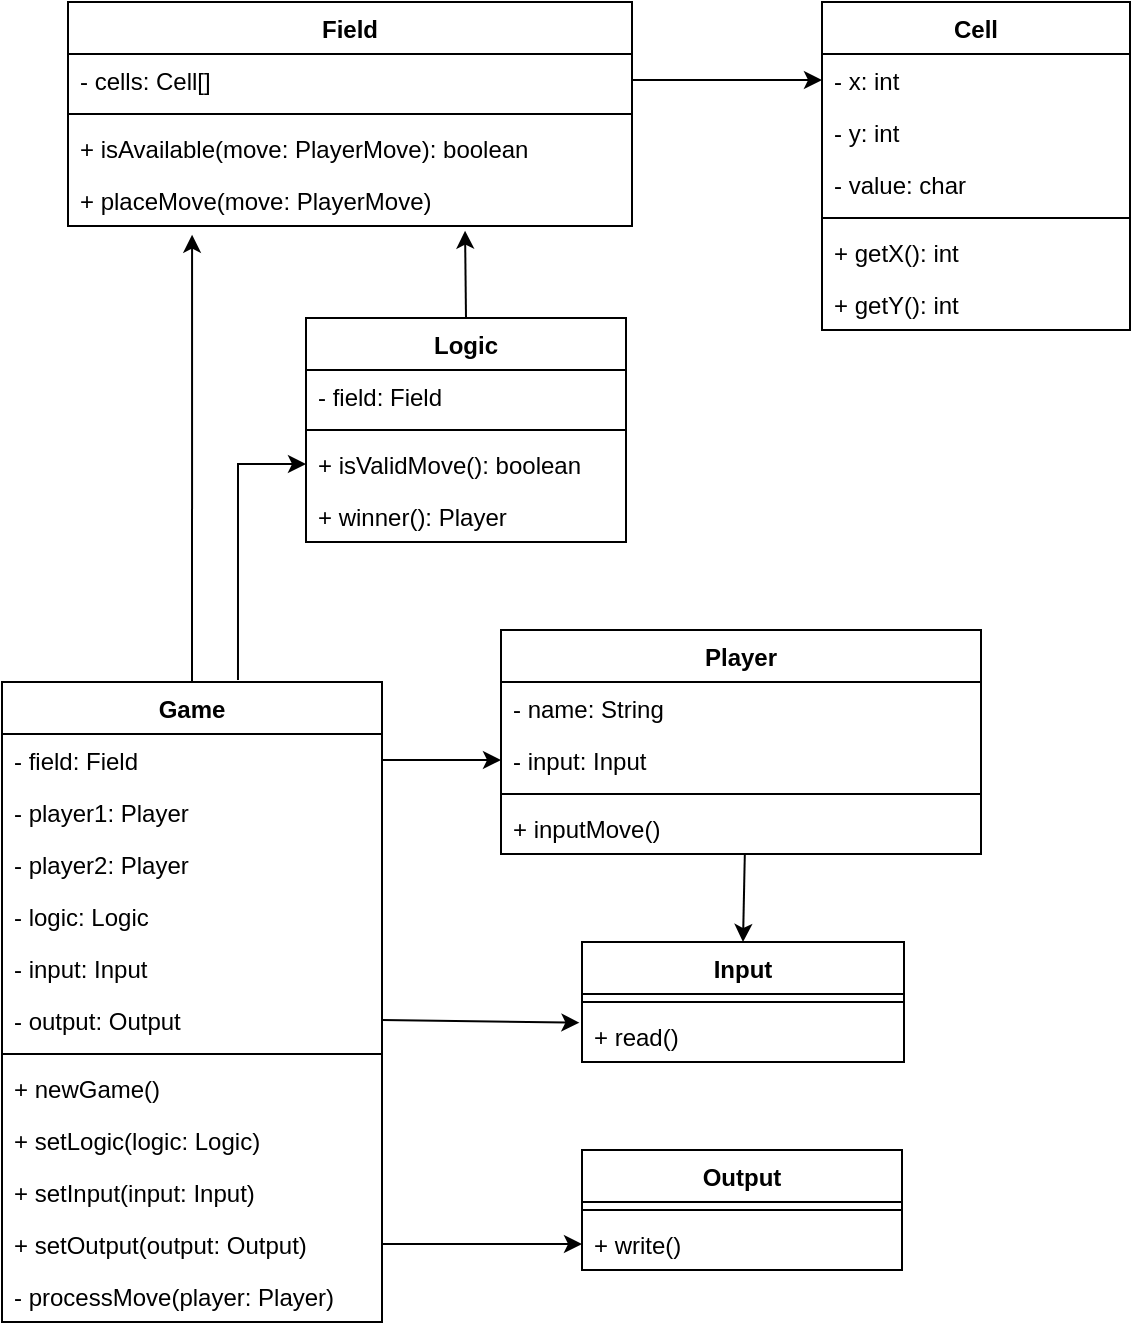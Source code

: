 <mxfile version="20.4.0" type="device"><diagram id="PmPBY53Cec71ElZvBxA_" name="Page-1"><mxGraphModel dx="1206" dy="1079" grid="1" gridSize="10" guides="1" tooltips="1" connect="1" arrows="1" fold="1" page="1" pageScale="1" pageWidth="850" pageHeight="1100" math="0" shadow="0"><root><mxCell id="0"/><mxCell id="1" parent="0"/><mxCell id="ka0JBH1UFYr0RiGum2IC-1" value="Game" style="swimlane;fontStyle=1;align=center;verticalAlign=top;childLayout=stackLayout;horizontal=1;startSize=26;horizontalStack=0;resizeParent=1;resizeParentMax=0;resizeLast=0;collapsible=1;marginBottom=0;" parent="1" vertex="1"><mxGeometry x="50" y="380" width="190" height="320" as="geometry"/></mxCell><mxCell id="ka0JBH1UFYr0RiGum2IC-2" value="- field: Field&#10;" style="text;strokeColor=none;fillColor=none;align=left;verticalAlign=top;spacingLeft=4;spacingRight=4;overflow=hidden;rotatable=0;points=[[0,0.5],[1,0.5]];portConstraint=eastwest;" parent="ka0JBH1UFYr0RiGum2IC-1" vertex="1"><mxGeometry y="26" width="190" height="26" as="geometry"/></mxCell><mxCell id="ka0JBH1UFYr0RiGum2IC-5" value="- player1: Player" style="text;strokeColor=none;fillColor=none;align=left;verticalAlign=top;spacingLeft=4;spacingRight=4;overflow=hidden;rotatable=0;points=[[0,0.5],[1,0.5]];portConstraint=eastwest;" parent="ka0JBH1UFYr0RiGum2IC-1" vertex="1"><mxGeometry y="52" width="190" height="26" as="geometry"/></mxCell><mxCell id="ka0JBH1UFYr0RiGum2IC-6" value="- player2: Player" style="text;strokeColor=none;fillColor=none;align=left;verticalAlign=top;spacingLeft=4;spacingRight=4;overflow=hidden;rotatable=0;points=[[0,0.5],[1,0.5]];portConstraint=eastwest;" parent="ka0JBH1UFYr0RiGum2IC-1" vertex="1"><mxGeometry y="78" width="190" height="26" as="geometry"/></mxCell><mxCell id="e6NO2As5nHi3vsxfzFCd-17" value="- logic: Logic" style="text;strokeColor=none;fillColor=none;align=left;verticalAlign=top;spacingLeft=4;spacingRight=4;overflow=hidden;rotatable=0;points=[[0,0.5],[1,0.5]];portConstraint=eastwest;" vertex="1" parent="ka0JBH1UFYr0RiGum2IC-1"><mxGeometry y="104" width="190" height="26" as="geometry"/></mxCell><mxCell id="e6NO2As5nHi3vsxfzFCd-18" value="- input: Input" style="text;strokeColor=none;fillColor=none;align=left;verticalAlign=top;spacingLeft=4;spacingRight=4;overflow=hidden;rotatable=0;points=[[0,0.5],[1,0.5]];portConstraint=eastwest;" vertex="1" parent="ka0JBH1UFYr0RiGum2IC-1"><mxGeometry y="130" width="190" height="26" as="geometry"/></mxCell><mxCell id="e6NO2As5nHi3vsxfzFCd-19" value="- output: Output" style="text;strokeColor=none;fillColor=none;align=left;verticalAlign=top;spacingLeft=4;spacingRight=4;overflow=hidden;rotatable=0;points=[[0,0.5],[1,0.5]];portConstraint=eastwest;" vertex="1" parent="ka0JBH1UFYr0RiGum2IC-1"><mxGeometry y="156" width="190" height="26" as="geometry"/></mxCell><mxCell id="ka0JBH1UFYr0RiGum2IC-3" value="" style="line;strokeWidth=1;fillColor=none;align=left;verticalAlign=middle;spacingTop=-1;spacingLeft=3;spacingRight=3;rotatable=0;labelPosition=right;points=[];portConstraint=eastwest;strokeColor=inherit;" parent="ka0JBH1UFYr0RiGum2IC-1" vertex="1"><mxGeometry y="182" width="190" height="8" as="geometry"/></mxCell><mxCell id="ka0JBH1UFYr0RiGum2IC-4" value="+ newGame()" style="text;strokeColor=none;fillColor=none;align=left;verticalAlign=top;spacingLeft=4;spacingRight=4;overflow=hidden;rotatable=0;points=[[0,0.5],[1,0.5]];portConstraint=eastwest;" parent="ka0JBH1UFYr0RiGum2IC-1" vertex="1"><mxGeometry y="190" width="190" height="26" as="geometry"/></mxCell><mxCell id="e6NO2As5nHi3vsxfzFCd-15" value="+ setLogic(logic: Logic)" style="text;strokeColor=none;fillColor=none;align=left;verticalAlign=top;spacingLeft=4;spacingRight=4;overflow=hidden;rotatable=0;points=[[0,0.5],[1,0.5]];portConstraint=eastwest;" vertex="1" parent="ka0JBH1UFYr0RiGum2IC-1"><mxGeometry y="216" width="190" height="26" as="geometry"/></mxCell><mxCell id="e6NO2As5nHi3vsxfzFCd-20" value="+ setInput(input: Input)" style="text;strokeColor=none;fillColor=none;align=left;verticalAlign=top;spacingLeft=4;spacingRight=4;overflow=hidden;rotatable=0;points=[[0,0.5],[1,0.5]];portConstraint=eastwest;" vertex="1" parent="ka0JBH1UFYr0RiGum2IC-1"><mxGeometry y="242" width="190" height="26" as="geometry"/></mxCell><mxCell id="e6NO2As5nHi3vsxfzFCd-21" value="+ setOutput(output: Output)" style="text;strokeColor=none;fillColor=none;align=left;verticalAlign=top;spacingLeft=4;spacingRight=4;overflow=hidden;rotatable=0;points=[[0,0.5],[1,0.5]];portConstraint=eastwest;" vertex="1" parent="ka0JBH1UFYr0RiGum2IC-1"><mxGeometry y="268" width="190" height="26" as="geometry"/></mxCell><mxCell id="ka0JBH1UFYr0RiGum2IC-8" value="- processMove(player: Player)" style="text;strokeColor=none;fillColor=none;align=left;verticalAlign=top;spacingLeft=4;spacingRight=4;overflow=hidden;rotatable=0;points=[[0,0.5],[1,0.5]];portConstraint=eastwest;" parent="ka0JBH1UFYr0RiGum2IC-1" vertex="1"><mxGeometry y="294" width="190" height="26" as="geometry"/></mxCell><mxCell id="ka0JBH1UFYr0RiGum2IC-9" value="Field" style="swimlane;fontStyle=1;align=center;verticalAlign=top;childLayout=stackLayout;horizontal=1;startSize=26;horizontalStack=0;resizeParent=1;resizeParentMax=0;resizeLast=0;collapsible=1;marginBottom=0;" parent="1" vertex="1"><mxGeometry x="83" y="40" width="282" height="112" as="geometry"/></mxCell><mxCell id="ka0JBH1UFYr0RiGum2IC-10" value="- cells: Cell[]" style="text;strokeColor=none;fillColor=none;align=left;verticalAlign=top;spacingLeft=4;spacingRight=4;overflow=hidden;rotatable=0;points=[[0,0.5],[1,0.5]];portConstraint=eastwest;" parent="ka0JBH1UFYr0RiGum2IC-9" vertex="1"><mxGeometry y="26" width="282" height="26" as="geometry"/></mxCell><mxCell id="ka0JBH1UFYr0RiGum2IC-11" value="" style="line;strokeWidth=1;fillColor=none;align=left;verticalAlign=middle;spacingTop=-1;spacingLeft=3;spacingRight=3;rotatable=0;labelPosition=right;points=[];portConstraint=eastwest;strokeColor=inherit;" parent="ka0JBH1UFYr0RiGum2IC-9" vertex="1"><mxGeometry y="52" width="282" height="8" as="geometry"/></mxCell><mxCell id="ka0JBH1UFYr0RiGum2IC-12" value="+ isAvailable(move: PlayerMove): boolean" style="text;strokeColor=none;fillColor=none;align=left;verticalAlign=top;spacingLeft=4;spacingRight=4;overflow=hidden;rotatable=0;points=[[0,0.5],[1,0.5]];portConstraint=eastwest;" parent="ka0JBH1UFYr0RiGum2IC-9" vertex="1"><mxGeometry y="60" width="282" height="26" as="geometry"/></mxCell><mxCell id="ka0JBH1UFYr0RiGum2IC-13" value="+ placeMove(move: PlayerMove)" style="text;strokeColor=none;fillColor=none;align=left;verticalAlign=top;spacingLeft=4;spacingRight=4;overflow=hidden;rotatable=0;points=[[0,0.5],[1,0.5]];portConstraint=eastwest;" parent="ka0JBH1UFYr0RiGum2IC-9" vertex="1"><mxGeometry y="86" width="282" height="26" as="geometry"/></mxCell><mxCell id="ka0JBH1UFYr0RiGum2IC-14" value="Cell" style="swimlane;fontStyle=1;align=center;verticalAlign=top;childLayout=stackLayout;horizontal=1;startSize=26;horizontalStack=0;resizeParent=1;resizeParentMax=0;resizeLast=0;collapsible=1;marginBottom=0;" parent="1" vertex="1"><mxGeometry x="460" y="40" width="154" height="164" as="geometry"/></mxCell><mxCell id="ka0JBH1UFYr0RiGum2IC-15" value="- x: int" style="text;strokeColor=none;fillColor=none;align=left;verticalAlign=top;spacingLeft=4;spacingRight=4;overflow=hidden;rotatable=0;points=[[0,0.5],[1,0.5]];portConstraint=eastwest;" parent="ka0JBH1UFYr0RiGum2IC-14" vertex="1"><mxGeometry y="26" width="154" height="26" as="geometry"/></mxCell><mxCell id="ka0JBH1UFYr0RiGum2IC-27" value="- y: int" style="text;strokeColor=none;fillColor=none;align=left;verticalAlign=top;spacingLeft=4;spacingRight=4;overflow=hidden;rotatable=0;points=[[0,0.5],[1,0.5]];portConstraint=eastwest;" parent="ka0JBH1UFYr0RiGum2IC-14" vertex="1"><mxGeometry y="52" width="154" height="26" as="geometry"/></mxCell><mxCell id="e6NO2As5nHi3vsxfzFCd-29" value="- value: char" style="text;strokeColor=none;fillColor=none;align=left;verticalAlign=top;spacingLeft=4;spacingRight=4;overflow=hidden;rotatable=0;points=[[0,0.5],[1,0.5]];portConstraint=eastwest;" vertex="1" parent="ka0JBH1UFYr0RiGum2IC-14"><mxGeometry y="78" width="154" height="26" as="geometry"/></mxCell><mxCell id="ka0JBH1UFYr0RiGum2IC-16" value="" style="line;strokeWidth=1;fillColor=none;align=left;verticalAlign=middle;spacingTop=-1;spacingLeft=3;spacingRight=3;rotatable=0;labelPosition=right;points=[];portConstraint=eastwest;strokeColor=inherit;" parent="ka0JBH1UFYr0RiGum2IC-14" vertex="1"><mxGeometry y="104" width="154" height="8" as="geometry"/></mxCell><mxCell id="ka0JBH1UFYr0RiGum2IC-17" value="+ getX(): int" style="text;strokeColor=none;fillColor=none;align=left;verticalAlign=top;spacingLeft=4;spacingRight=4;overflow=hidden;rotatable=0;points=[[0,0.5],[1,0.5]];portConstraint=eastwest;" parent="ka0JBH1UFYr0RiGum2IC-14" vertex="1"><mxGeometry y="112" width="154" height="26" as="geometry"/></mxCell><mxCell id="ka0JBH1UFYr0RiGum2IC-18" value="+ getY(): int" style="text;strokeColor=none;fillColor=none;align=left;verticalAlign=top;spacingLeft=4;spacingRight=4;overflow=hidden;rotatable=0;points=[[0,0.5],[1,0.5]];portConstraint=eastwest;" parent="ka0JBH1UFYr0RiGum2IC-14" vertex="1"><mxGeometry y="138" width="154" height="26" as="geometry"/></mxCell><mxCell id="ka0JBH1UFYr0RiGum2IC-19" value="Player" style="swimlane;fontStyle=1;align=center;verticalAlign=top;childLayout=stackLayout;horizontal=1;startSize=26;horizontalStack=0;resizeParent=1;resizeParentMax=0;resizeLast=0;collapsible=1;marginBottom=0;" parent="1" vertex="1"><mxGeometry x="299.5" y="354" width="240" height="112" as="geometry"/></mxCell><mxCell id="ka0JBH1UFYr0RiGum2IC-20" value="- name: String" style="text;strokeColor=none;fillColor=none;align=left;verticalAlign=top;spacingLeft=4;spacingRight=4;overflow=hidden;rotatable=0;points=[[0,0.5],[1,0.5]];portConstraint=eastwest;" parent="ka0JBH1UFYr0RiGum2IC-19" vertex="1"><mxGeometry y="26" width="240" height="26" as="geometry"/></mxCell><mxCell id="e6NO2As5nHi3vsxfzFCd-25" value="- input: Input" style="text;strokeColor=none;fillColor=none;align=left;verticalAlign=top;spacingLeft=4;spacingRight=4;overflow=hidden;rotatable=0;points=[[0,0.5],[1,0.5]];portConstraint=eastwest;" vertex="1" parent="ka0JBH1UFYr0RiGum2IC-19"><mxGeometry y="52" width="240" height="26" as="geometry"/></mxCell><mxCell id="ka0JBH1UFYr0RiGum2IC-21" value="" style="line;strokeWidth=1;fillColor=none;align=left;verticalAlign=middle;spacingTop=-1;spacingLeft=3;spacingRight=3;rotatable=0;labelPosition=right;points=[];portConstraint=eastwest;strokeColor=inherit;" parent="ka0JBH1UFYr0RiGum2IC-19" vertex="1"><mxGeometry y="78" width="240" height="8" as="geometry"/></mxCell><mxCell id="ka0JBH1UFYr0RiGum2IC-22" value="+ inputMove()" style="text;strokeColor=none;fillColor=none;align=left;verticalAlign=top;spacingLeft=4;spacingRight=4;overflow=hidden;rotatable=0;points=[[0,0.5],[1,0.5]];portConstraint=eastwest;" parent="ka0JBH1UFYr0RiGum2IC-19" vertex="1"><mxGeometry y="86" width="240" height="26" as="geometry"/></mxCell><mxCell id="ka0JBH1UFYr0RiGum2IC-24" value="" style="endArrow=classic;html=1;rounded=0;exitX=1;exitY=0.5;exitDx=0;exitDy=0;entryX=0;entryY=0.5;entryDx=0;entryDy=0;" parent="1" source="ka0JBH1UFYr0RiGum2IC-10" target="ka0JBH1UFYr0RiGum2IC-15" edge="1"><mxGeometry width="50" height="50" relative="1" as="geometry"><mxPoint x="400" y="540" as="sourcePoint"/><mxPoint x="450" y="490" as="targetPoint"/></mxGeometry></mxCell><mxCell id="ka0JBH1UFYr0RiGum2IC-25" value="" style="endArrow=classic;html=1;rounded=0;exitX=0.5;exitY=0;exitDx=0;exitDy=0;entryX=0.22;entryY=1.167;entryDx=0;entryDy=0;entryPerimeter=0;" parent="1" source="ka0JBH1UFYr0RiGum2IC-1" target="ka0JBH1UFYr0RiGum2IC-13" edge="1"><mxGeometry width="50" height="50" relative="1" as="geometry"><mxPoint x="400" y="540" as="sourcePoint"/><mxPoint x="450" y="490" as="targetPoint"/></mxGeometry></mxCell><mxCell id="ka0JBH1UFYr0RiGum2IC-26" value="" style="endArrow=classic;html=1;rounded=0;exitX=1;exitY=0.5;exitDx=0;exitDy=0;entryX=0;entryY=0.5;entryDx=0;entryDy=0;" parent="1" source="ka0JBH1UFYr0RiGum2IC-2" target="e6NO2As5nHi3vsxfzFCd-25" edge="1"><mxGeometry width="50" height="50" relative="1" as="geometry"><mxPoint x="400" y="540" as="sourcePoint"/><mxPoint x="450" y="490" as="targetPoint"/></mxGeometry></mxCell><mxCell id="e6NO2As5nHi3vsxfzFCd-1" value="Logic" style="swimlane;fontStyle=1;align=center;verticalAlign=top;childLayout=stackLayout;horizontal=1;startSize=26;horizontalStack=0;resizeParent=1;resizeParentMax=0;resizeLast=0;collapsible=1;marginBottom=0;" vertex="1" parent="1"><mxGeometry x="202" y="198" width="160" height="112" as="geometry"/></mxCell><mxCell id="e6NO2As5nHi3vsxfzFCd-2" value="- field: Field" style="text;strokeColor=none;fillColor=none;align=left;verticalAlign=top;spacingLeft=4;spacingRight=4;overflow=hidden;rotatable=0;points=[[0,0.5],[1,0.5]];portConstraint=eastwest;" vertex="1" parent="e6NO2As5nHi3vsxfzFCd-1"><mxGeometry y="26" width="160" height="26" as="geometry"/></mxCell><mxCell id="e6NO2As5nHi3vsxfzFCd-3" value="" style="line;strokeWidth=1;fillColor=none;align=left;verticalAlign=middle;spacingTop=-1;spacingLeft=3;spacingRight=3;rotatable=0;labelPosition=right;points=[];portConstraint=eastwest;strokeColor=inherit;" vertex="1" parent="e6NO2As5nHi3vsxfzFCd-1"><mxGeometry y="52" width="160" height="8" as="geometry"/></mxCell><mxCell id="e6NO2As5nHi3vsxfzFCd-4" value="+ isValidMove(): boolean" style="text;strokeColor=none;fillColor=none;align=left;verticalAlign=top;spacingLeft=4;spacingRight=4;overflow=hidden;rotatable=0;points=[[0,0.5],[1,0.5]];portConstraint=eastwest;" vertex="1" parent="e6NO2As5nHi3vsxfzFCd-1"><mxGeometry y="60" width="160" height="26" as="geometry"/></mxCell><mxCell id="e6NO2As5nHi3vsxfzFCd-5" value="+ winner(): Player" style="text;strokeColor=none;fillColor=none;align=left;verticalAlign=top;spacingLeft=4;spacingRight=4;overflow=hidden;rotatable=0;points=[[0,0.5],[1,0.5]];portConstraint=eastwest;" vertex="1" parent="e6NO2As5nHi3vsxfzFCd-1"><mxGeometry y="86" width="160" height="26" as="geometry"/></mxCell><mxCell id="e6NO2As5nHi3vsxfzFCd-6" value="" style="endArrow=classic;html=1;rounded=0;entryX=0.704;entryY=1.09;entryDx=0;entryDy=0;entryPerimeter=0;exitX=0.5;exitY=0;exitDx=0;exitDy=0;" edge="1" parent="1" source="e6NO2As5nHi3vsxfzFCd-1" target="ka0JBH1UFYr0RiGum2IC-13"><mxGeometry width="50" height="50" relative="1" as="geometry"><mxPoint x="280" y="600" as="sourcePoint"/><mxPoint x="330" y="550" as="targetPoint"/></mxGeometry></mxCell><mxCell id="e6NO2As5nHi3vsxfzFCd-7" value="Input" style="swimlane;fontStyle=1;align=center;verticalAlign=top;childLayout=stackLayout;horizontal=1;startSize=26;horizontalStack=0;resizeParent=1;resizeParentMax=0;resizeLast=0;collapsible=1;marginBottom=0;" vertex="1" parent="1"><mxGeometry x="340" y="510" width="161" height="60" as="geometry"/></mxCell><mxCell id="e6NO2As5nHi3vsxfzFCd-9" value="" style="line;strokeWidth=1;fillColor=none;align=left;verticalAlign=middle;spacingTop=-1;spacingLeft=3;spacingRight=3;rotatable=0;labelPosition=right;points=[];portConstraint=eastwest;strokeColor=inherit;" vertex="1" parent="e6NO2As5nHi3vsxfzFCd-7"><mxGeometry y="26" width="161" height="8" as="geometry"/></mxCell><mxCell id="e6NO2As5nHi3vsxfzFCd-10" value="+ read()" style="text;strokeColor=none;fillColor=none;align=left;verticalAlign=top;spacingLeft=4;spacingRight=4;overflow=hidden;rotatable=0;points=[[0,0.5],[1,0.5]];portConstraint=eastwest;" vertex="1" parent="e6NO2As5nHi3vsxfzFCd-7"><mxGeometry y="34" width="161" height="26" as="geometry"/></mxCell><mxCell id="e6NO2As5nHi3vsxfzFCd-11" value="Output" style="swimlane;fontStyle=1;align=center;verticalAlign=top;childLayout=stackLayout;horizontal=1;startSize=26;horizontalStack=0;resizeParent=1;resizeParentMax=0;resizeLast=0;collapsible=1;marginBottom=0;" vertex="1" parent="1"><mxGeometry x="340" y="614" width="160" height="60" as="geometry"/></mxCell><mxCell id="e6NO2As5nHi3vsxfzFCd-13" value="" style="line;strokeWidth=1;fillColor=none;align=left;verticalAlign=middle;spacingTop=-1;spacingLeft=3;spacingRight=3;rotatable=0;labelPosition=right;points=[];portConstraint=eastwest;strokeColor=inherit;" vertex="1" parent="e6NO2As5nHi3vsxfzFCd-11"><mxGeometry y="26" width="160" height="8" as="geometry"/></mxCell><mxCell id="e6NO2As5nHi3vsxfzFCd-14" value="+ write()" style="text;strokeColor=none;fillColor=none;align=left;verticalAlign=top;spacingLeft=4;spacingRight=4;overflow=hidden;rotatable=0;points=[[0,0.5],[1,0.5]];portConstraint=eastwest;" vertex="1" parent="e6NO2As5nHi3vsxfzFCd-11"><mxGeometry y="34" width="160" height="26" as="geometry"/></mxCell><mxCell id="e6NO2As5nHi3vsxfzFCd-16" value="" style="endArrow=classic;html=1;rounded=0;entryX=0;entryY=0.5;entryDx=0;entryDy=0;exitX=0.621;exitY=-0.003;exitDx=0;exitDy=0;exitPerimeter=0;" edge="1" parent="1" source="ka0JBH1UFYr0RiGum2IC-1" target="e6NO2As5nHi3vsxfzFCd-4"><mxGeometry width="50" height="50" relative="1" as="geometry"><mxPoint x="280" y="600" as="sourcePoint"/><mxPoint x="330" y="550" as="targetPoint"/><Array as="points"><mxPoint x="168" y="271"/></Array></mxGeometry></mxCell><mxCell id="e6NO2As5nHi3vsxfzFCd-23" value="" style="endArrow=classic;html=1;rounded=0;exitX=1;exitY=0.5;exitDx=0;exitDy=0;entryX=0;entryY=0.5;entryDx=0;entryDy=0;" edge="1" parent="1" source="e6NO2As5nHi3vsxfzFCd-21" target="e6NO2As5nHi3vsxfzFCd-14"><mxGeometry width="50" height="50" relative="1" as="geometry"><mxPoint x="280" y="600" as="sourcePoint"/><mxPoint x="330" y="550" as="targetPoint"/></mxGeometry></mxCell><mxCell id="e6NO2As5nHi3vsxfzFCd-26" value="" style="endArrow=classic;html=1;rounded=0;entryX=0.5;entryY=0;entryDx=0;entryDy=0;exitX=0.508;exitY=0.987;exitDx=0;exitDy=0;exitPerimeter=0;" edge="1" parent="1" source="ka0JBH1UFYr0RiGum2IC-22" target="e6NO2As5nHi3vsxfzFCd-7"><mxGeometry width="50" height="50" relative="1" as="geometry"><mxPoint x="550" y="340" as="sourcePoint"/><mxPoint x="550" y="390" as="targetPoint"/></mxGeometry></mxCell><mxCell id="e6NO2As5nHi3vsxfzFCd-28" value="" style="endArrow=classic;html=1;rounded=0;exitX=1;exitY=0.5;exitDx=0;exitDy=0;entryX=-0.008;entryY=0.244;entryDx=0;entryDy=0;entryPerimeter=0;" edge="1" parent="1" source="e6NO2As5nHi3vsxfzFCd-19" target="e6NO2As5nHi3vsxfzFCd-10"><mxGeometry width="50" height="50" relative="1" as="geometry"><mxPoint x="280" y="600" as="sourcePoint"/><mxPoint x="330" y="550" as="targetPoint"/></mxGeometry></mxCell></root></mxGraphModel></diagram></mxfile>